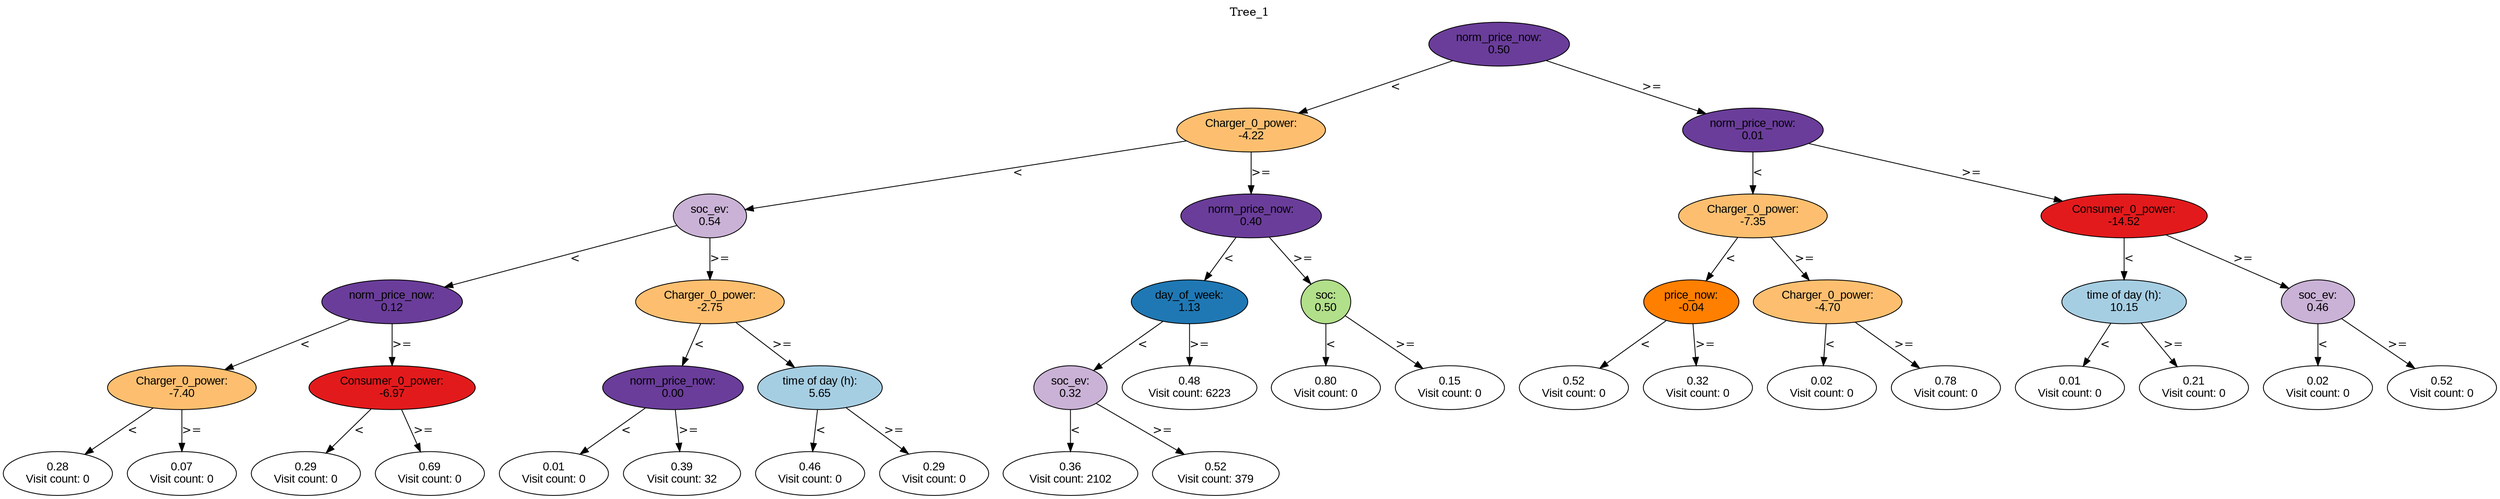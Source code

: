 digraph BST {
    node [fontname="Arial" style=filled colorscheme=paired12];
    0 [ label = "norm_price_now:
0.50" fillcolor=10];
    1 [ label = "Charger_0_power:
-4.22" fillcolor=7];
    2 [ label = "soc_ev:
0.54" fillcolor=9];
    3 [ label = "norm_price_now:
0.12" fillcolor=10];
    4 [ label = "Charger_0_power:
-7.40" fillcolor=7];
    5 [ label = "0.28
Visit count: 0" fillcolor=white];
    6 [ label = "0.07
Visit count: 0" fillcolor=white];
    7 [ label = "Consumer_0_power:
-6.97" fillcolor=6];
    8 [ label = "0.29
Visit count: 0" fillcolor=white];
    9 [ label = "0.69
Visit count: 0" fillcolor=white];
    10 [ label = "Charger_0_power:
-2.75" fillcolor=7];
    11 [ label = "norm_price_now:
0.00" fillcolor=10];
    12 [ label = "0.01
Visit count: 0" fillcolor=white];
    13 [ label = "0.39
Visit count: 32" fillcolor=white];
    14 [ label = "time of day (h):
5.65" fillcolor=1];
    15 [ label = "0.46
Visit count: 0" fillcolor=white];
    16 [ label = "0.29
Visit count: 0" fillcolor=white];
    17 [ label = "norm_price_now:
0.40" fillcolor=10];
    18 [ label = "day_of_week:
1.13" fillcolor=2];
    19 [ label = "soc_ev:
0.32" fillcolor=9];
    20 [ label = "0.36
Visit count: 2102" fillcolor=white];
    21 [ label = "0.52
Visit count: 379" fillcolor=white];
    22 [ label = "0.48
Visit count: 6223" fillcolor=white];
    23 [ label = "soc:
0.50" fillcolor=3];
    24 [ label = "0.80
Visit count: 0" fillcolor=white];
    25 [ label = "0.15
Visit count: 0" fillcolor=white];
    26 [ label = "norm_price_now:
0.01" fillcolor=10];
    27 [ label = "Charger_0_power:
-7.35" fillcolor=7];
    28 [ label = "price_now:
-0.04" fillcolor=8];
    29 [ label = "0.52
Visit count: 0" fillcolor=white];
    30 [ label = "0.32
Visit count: 0" fillcolor=white];
    31 [ label = "Charger_0_power:
-4.70" fillcolor=7];
    32 [ label = "0.02
Visit count: 0" fillcolor=white];
    33 [ label = "0.78
Visit count: 0" fillcolor=white];
    34 [ label = "Consumer_0_power:
-14.52" fillcolor=6];
    35 [ label = "time of day (h):
10.15" fillcolor=1];
    36 [ label = "0.01
Visit count: 0" fillcolor=white];
    37 [ label = "0.21
Visit count: 0" fillcolor=white];
    38 [ label = "soc_ev:
0.46" fillcolor=9];
    39 [ label = "0.02
Visit count: 0" fillcolor=white];
    40 [ label = "0.52
Visit count: 0" fillcolor=white];

    0  -> 1[ label = "<"];
    0  -> 26[ label = ">="];
    1  -> 2[ label = "<"];
    1  -> 17[ label = ">="];
    2  -> 3[ label = "<"];
    2  -> 10[ label = ">="];
    3  -> 4[ label = "<"];
    3  -> 7[ label = ">="];
    4  -> 5[ label = "<"];
    4  -> 6[ label = ">="];
    7  -> 8[ label = "<"];
    7  -> 9[ label = ">="];
    10  -> 11[ label = "<"];
    10  -> 14[ label = ">="];
    11  -> 12[ label = "<"];
    11  -> 13[ label = ">="];
    14  -> 15[ label = "<"];
    14  -> 16[ label = ">="];
    17  -> 18[ label = "<"];
    17  -> 23[ label = ">="];
    18  -> 19[ label = "<"];
    18  -> 22[ label = ">="];
    19  -> 20[ label = "<"];
    19  -> 21[ label = ">="];
    23  -> 24[ label = "<"];
    23  -> 25[ label = ">="];
    26  -> 27[ label = "<"];
    26  -> 34[ label = ">="];
    27  -> 28[ label = "<"];
    27  -> 31[ label = ">="];
    28  -> 29[ label = "<"];
    28  -> 30[ label = ">="];
    31  -> 32[ label = "<"];
    31  -> 33[ label = ">="];
    34  -> 35[ label = "<"];
    34  -> 38[ label = ">="];
    35  -> 36[ label = "<"];
    35  -> 37[ label = ">="];
    38  -> 39[ label = "<"];
    38  -> 40[ label = ">="];

    labelloc="t";
    label="Tree_1";
}